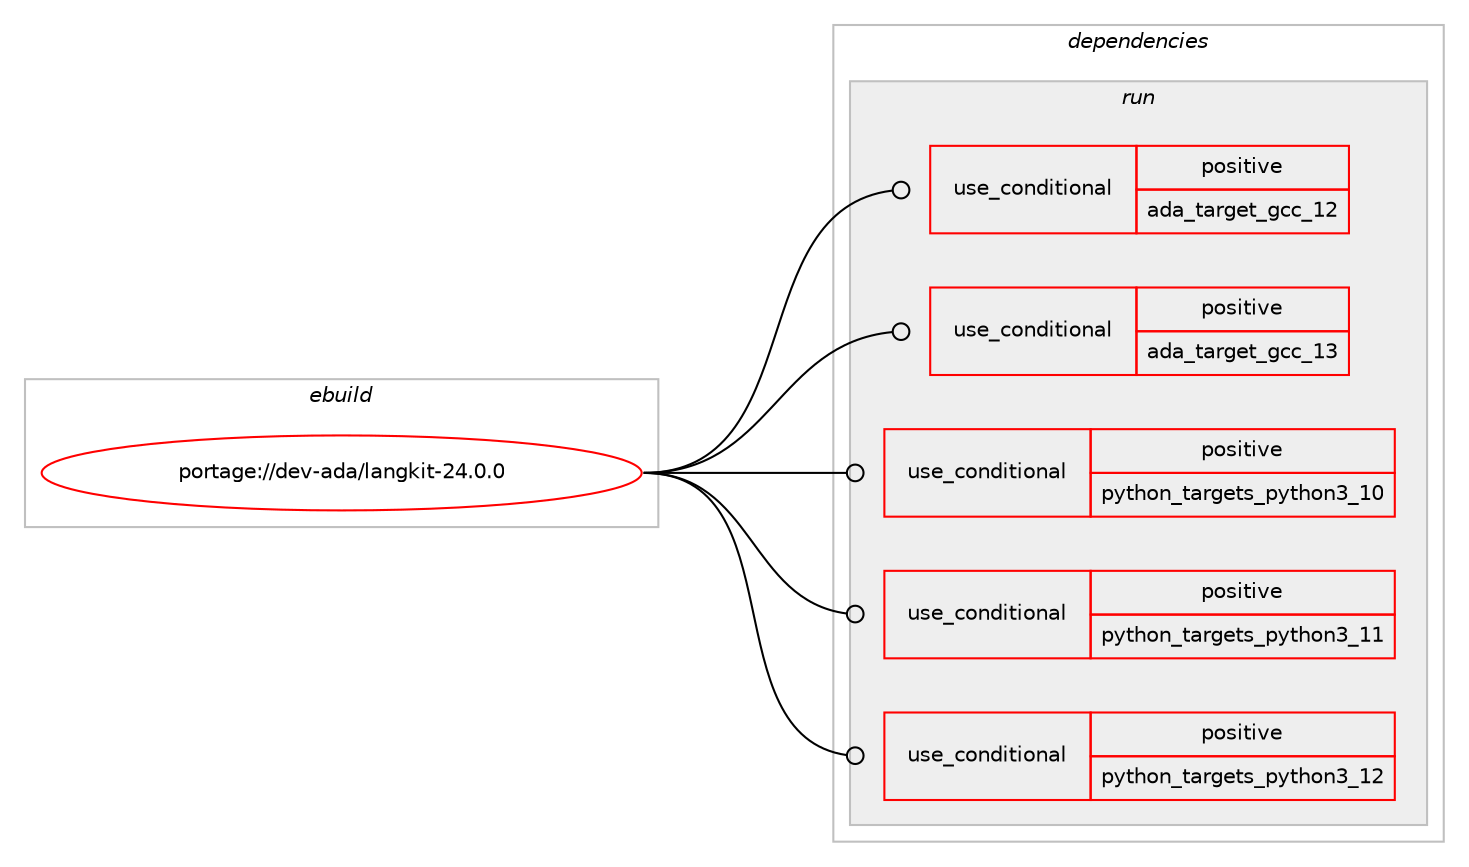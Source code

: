 digraph prolog {

# *************
# Graph options
# *************

newrank=true;
concentrate=true;
compound=true;
graph [rankdir=LR,fontname=Helvetica,fontsize=10,ranksep=1.5];#, ranksep=2.5, nodesep=0.2];
edge  [arrowhead=vee];
node  [fontname=Helvetica,fontsize=10];

# **********
# The ebuild
# **********

subgraph cluster_leftcol {
color=gray;
rank=same;
label=<<i>ebuild</i>>;
id [label="portage://dev-ada/langkit-24.0.0", color=red, width=4, href="../dev-ada/langkit-24.0.0.svg"];
}

# ****************
# The dependencies
# ****************

subgraph cluster_midcol {
color=gray;
label=<<i>dependencies</i>>;
subgraph cluster_compile {
fillcolor="#eeeeee";
style=filled;
label=<<i>compile</i>>;
}
subgraph cluster_compileandrun {
fillcolor="#eeeeee";
style=filled;
label=<<i>compile and run</i>>;
}
subgraph cluster_run {
fillcolor="#eeeeee";
style=filled;
label=<<i>run</i>>;
subgraph cond16151 {
dependency29126 [label=<<TABLE BORDER="0" CELLBORDER="1" CELLSPACING="0" CELLPADDING="4"><TR><TD ROWSPAN="3" CELLPADDING="10">use_conditional</TD></TR><TR><TD>positive</TD></TR><TR><TD>ada_target_gcc_12</TD></TR></TABLE>>, shape=none, color=red];
# *** BEGIN UNKNOWN DEPENDENCY TYPE (TODO) ***
# dependency29126 -> package_dependency(portage://dev-ada/langkit-24.0.0,run,no,sys-devel,gcc,none,[,,],[slot(12)],[use(enable(ada),none)])
# *** END UNKNOWN DEPENDENCY TYPE (TODO) ***

}
id:e -> dependency29126:w [weight=20,style="solid",arrowhead="odot"];
subgraph cond16152 {
dependency29127 [label=<<TABLE BORDER="0" CELLBORDER="1" CELLSPACING="0" CELLPADDING="4"><TR><TD ROWSPAN="3" CELLPADDING="10">use_conditional</TD></TR><TR><TD>positive</TD></TR><TR><TD>ada_target_gcc_13</TD></TR></TABLE>>, shape=none, color=red];
# *** BEGIN UNKNOWN DEPENDENCY TYPE (TODO) ***
# dependency29127 -> package_dependency(portage://dev-ada/langkit-24.0.0,run,no,sys-devel,gcc,none,[,,],[slot(13)],[use(enable(ada),none)])
# *** END UNKNOWN DEPENDENCY TYPE (TODO) ***

}
id:e -> dependency29127:w [weight=20,style="solid",arrowhead="odot"];
subgraph cond16153 {
dependency29128 [label=<<TABLE BORDER="0" CELLBORDER="1" CELLSPACING="0" CELLPADDING="4"><TR><TD ROWSPAN="3" CELLPADDING="10">use_conditional</TD></TR><TR><TD>positive</TD></TR><TR><TD>python_targets_python3_10</TD></TR></TABLE>>, shape=none, color=red];
# *** BEGIN UNKNOWN DEPENDENCY TYPE (TODO) ***
# dependency29128 -> package_dependency(portage://dev-ada/langkit-24.0.0,run,no,dev-lang,python,none,[,,],[slot(3.10)],[])
# *** END UNKNOWN DEPENDENCY TYPE (TODO) ***

}
id:e -> dependency29128:w [weight=20,style="solid",arrowhead="odot"];
subgraph cond16154 {
dependency29129 [label=<<TABLE BORDER="0" CELLBORDER="1" CELLSPACING="0" CELLPADDING="4"><TR><TD ROWSPAN="3" CELLPADDING="10">use_conditional</TD></TR><TR><TD>positive</TD></TR><TR><TD>python_targets_python3_11</TD></TR></TABLE>>, shape=none, color=red];
# *** BEGIN UNKNOWN DEPENDENCY TYPE (TODO) ***
# dependency29129 -> package_dependency(portage://dev-ada/langkit-24.0.0,run,no,dev-lang,python,none,[,,],[slot(3.11)],[])
# *** END UNKNOWN DEPENDENCY TYPE (TODO) ***

}
id:e -> dependency29129:w [weight=20,style="solid",arrowhead="odot"];
subgraph cond16155 {
dependency29130 [label=<<TABLE BORDER="0" CELLBORDER="1" CELLSPACING="0" CELLPADDING="4"><TR><TD ROWSPAN="3" CELLPADDING="10">use_conditional</TD></TR><TR><TD>positive</TD></TR><TR><TD>python_targets_python3_12</TD></TR></TABLE>>, shape=none, color=red];
# *** BEGIN UNKNOWN DEPENDENCY TYPE (TODO) ***
# dependency29130 -> package_dependency(portage://dev-ada/langkit-24.0.0,run,no,dev-lang,python,none,[,,],[slot(3.12)],[])
# *** END UNKNOWN DEPENDENCY TYPE (TODO) ***

}
id:e -> dependency29130:w [weight=20,style="solid",arrowhead="odot"];
# *** BEGIN UNKNOWN DEPENDENCY TYPE (TODO) ***
# id -> package_dependency(portage://dev-ada/langkit-24.0.0,run,no,dev-ada,AdaSAT,none,[,,],[],[use(optenable(ada_target_gcc_12),negative),use(optenable(ada_target_gcc_13),negative),use(disable(ada_target_gnat_2021),negative),use(optenable(shared),none),use(optenable(static-libs),none),use(optenable(static-pic),none)])
# *** END UNKNOWN DEPENDENCY TYPE (TODO) ***

# *** BEGIN UNKNOWN DEPENDENCY TYPE (TODO) ***
# id -> package_dependency(portage://dev-ada/langkit-24.0.0,run,no,dev-ada,e3-core,none,[,,],[],[use(optenable(python_targets_python3_10),negative),use(optenable(python_targets_python3_11),negative),use(optenable(python_targets_python3_12),negative)])
# *** END UNKNOWN DEPENDENCY TYPE (TODO) ***

# *** BEGIN UNKNOWN DEPENDENCY TYPE (TODO) ***
# id -> package_dependency(portage://dev-ada/langkit-24.0.0,run,no,dev-ada,gnatcoll-bindings,none,[,,],[],[use(optenable(ada_target_gcc_12),negative),use(optenable(ada_target_gcc_13),negative),use(disable(ada_target_gnat_2021),negative),use(enable(gmp),none),use(enable(iconv),none),use(optenable(shared),none),use(optenable(static-libs),none),use(optenable(static-pic),none)])
# *** END UNKNOWN DEPENDENCY TYPE (TODO) ***

# *** BEGIN UNKNOWN DEPENDENCY TYPE (TODO) ***
# id -> package_dependency(portage://dev-ada/langkit-24.0.0,run,no,dev-ada,gnatcoll-core,none,[,,],any_same_slot,[])
# *** END UNKNOWN DEPENDENCY TYPE (TODO) ***

# *** BEGIN UNKNOWN DEPENDENCY TYPE (TODO) ***
# id -> package_dependency(portage://dev-ada/langkit-24.0.0,run,no,dev-python,docutils,none,[,,],[],[use(optenable(python_targets_python3_10),negative),use(optenable(python_targets_python3_11),negative),use(optenable(python_targets_python3_12),negative)])
# *** END UNKNOWN DEPENDENCY TYPE (TODO) ***

# *** BEGIN UNKNOWN DEPENDENCY TYPE (TODO) ***
# id -> package_dependency(portage://dev-ada/langkit-24.0.0,run,no,dev-python,funcy,none,[,,],[],[use(optenable(python_targets_python3_10),negative),use(optenable(python_targets_python3_11),negative),use(optenable(python_targets_python3_12),negative)])
# *** END UNKNOWN DEPENDENCY TYPE (TODO) ***

# *** BEGIN UNKNOWN DEPENDENCY TYPE (TODO) ***
# id -> package_dependency(portage://dev-ada/langkit-24.0.0,run,no,dev-python,mako,none,[,,],[],[use(optenable(python_targets_python3_10),negative),use(optenable(python_targets_python3_11),negative),use(optenable(python_targets_python3_12),negative)])
# *** END UNKNOWN DEPENDENCY TYPE (TODO) ***

# *** BEGIN UNKNOWN DEPENDENCY TYPE (TODO) ***
# id -> package_dependency(portage://dev-ada/langkit-24.0.0,run,no,dev-python,mypy,none,[,,],[],[use(optenable(python_targets_python3_10),negative),use(optenable(python_targets_python3_11),negative),use(optenable(python_targets_python3_12),negative)])
# *** END UNKNOWN DEPENDENCY TYPE (TODO) ***

# *** BEGIN UNKNOWN DEPENDENCY TYPE (TODO) ***
# id -> package_dependency(portage://dev-ada/langkit-24.0.0,run,no,dev-python,pyyaml,none,[,,],[],[use(optenable(python_targets_python3_10),negative),use(optenable(python_targets_python3_11),negative),use(optenable(python_targets_python3_12),negative)])
# *** END UNKNOWN DEPENDENCY TYPE (TODO) ***

# *** BEGIN UNKNOWN DEPENDENCY TYPE (TODO) ***
# id -> package_dependency(portage://dev-ada/langkit-24.0.0,run,no,dev-python,types-docutils,none,[,,],[],[use(optenable(python_targets_python3_10),negative),use(optenable(python_targets_python3_11),negative),use(optenable(python_targets_python3_12),negative)])
# *** END UNKNOWN DEPENDENCY TYPE (TODO) ***

# *** BEGIN UNKNOWN DEPENDENCY TYPE (TODO) ***
# id -> package_dependency(portage://dev-ada/langkit-24.0.0,run,no,dev-python,types-gdb,none,[,,],[],[use(optenable(python_targets_python3_10),negative),use(optenable(python_targets_python3_11),negative),use(optenable(python_targets_python3_12),negative)])
# *** END UNKNOWN DEPENDENCY TYPE (TODO) ***

}
}

# **************
# The candidates
# **************

subgraph cluster_choices {
rank=same;
color=gray;
label=<<i>candidates</i>>;

}

}
